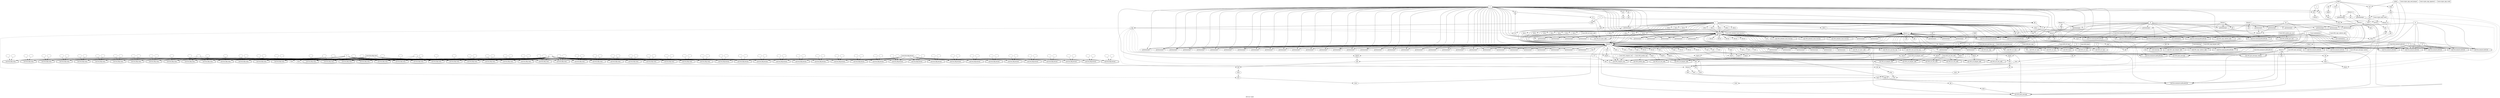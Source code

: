 digraph "DFG for 'Grafo'  "{
label="DFG for 'Grafo' ";
node_4[shape=ellipse,style=solid,label=""]
node_3[shape=doubleoctagon,style=solid,label="Call llvm.dbg.value"]
"node_4"->"node_3"
node_0[shape=ellipse,style=dashed,label="Memory 5"]
node_31[shape=octagon,style=solid,label="getelementptr"]
"node_0"->"node_31"
node_56[shape=octagon,style=solid,label="getelementptr"]
"node_0"->"node_56"
node_57[shape=doubleoctagon,style=solid,label="Call randombytes"]
"node_0"->"node_57"
node_59[shape=octagon,style=solid,label="getelementptr"]
"node_0"->"node_59"
node_33[shape=octagon,style=solid,label="bitcast"]
"node_0"->"node_33"
node_34[shape=doubleoctagon,style=solid,label="Call llvm.memcpy.p0i8.p0i8.i64"]
"node_0"->"node_34"
node_35[shape=octagon,style=solid,label="getelementptr"]
"node_0"->"node_35"
node_36[shape=octagon,style=solid,label="bitcast"]
"node_0"->"node_36"
node_37[shape=doubleoctagon,style=solid,label="Call llvm.memcpy.p0i8.p0i8.i64"]
"node_0"->"node_37"
node_38[shape=doubleoctagon,style=solid,label="Call SPX_initialize_hash_function"]
"node_0"->"node_38"
node_41[shape=doubleoctagon,style=solid,label="Call SPX_merkle_gen_root"]
"node_0"->"node_41"
node_128[shape=octagon,style=solid,label="getelementptr"]
"node_0"->"node_128"
node_129[shape=octagon,style=solid,label="bitcast"]
"node_0"->"node_129"
node_130[shape=doubleoctagon,style=solid,label="Call llvm.memcpy.p0i8.p0i8.i64"]
"node_0"->"node_130"
node_131[shape=octagon,style=solid,label="getelementptr"]
"node_0"->"node_131"
node_132[shape=octagon,style=solid,label="bitcast"]
"node_0"->"node_132"
node_133[shape=doubleoctagon,style=solid,label="Call llvm.memcpy.p0i8.p0i8.i64"]
"node_0"->"node_133"
node_134[shape=doubleoctagon,style=solid,label="Call SPX_initialize_hash_function"]
"node_0"->"node_134"
node_141[shape=octagon,style=solid,label="getelementptr"]
"node_0"->"node_141"
node_142[shape=doubleoctagon,style=solid,label="Call randombytes"]
"node_0"->"node_142"
node_143[shape=octagon,style=solid,label="getelementptr"]
"node_0"->"node_143"
node_144[shape=doubleoctagon,style=solid,label="Call SPX_gen_message_random"]
"node_0"->"node_144"
node_150[shape=doubleoctagon,style=solid,label="Call SPX_hash_message"]
"node_0"->"node_150"
node_168[shape=doubleoctagon,style=solid,label="Call SPX_fors_sign"]
"node_0"->"node_168"
node_207[shape=doubleoctagon,style=solid,label="Call SPX_merkle_sign"]
"node_0"->"node_207"
node_298[shape=octagon,style=solid,label="getelementptr"]
"node_0"->"node_298"
node_299[shape=octagon,style=solid,label="bitcast"]
"node_0"->"node_299"
node_300[shape=doubleoctagon,style=solid,label="Call llvm.memcpy.p0i8.p0i8.i64"]
"node_0"->"node_300"
node_301[shape=doubleoctagon,style=solid,label="Call SPX_initialize_hash_function"]
"node_0"->"node_301"
node_309[shape=doubleoctagon,style=solid,label="Call SPX_hash_message"]
"node_0"->"node_309"
node_325[shape=doubleoctagon,style=solid,label="Call SPX_fors_pk_from_sig"]
"node_0"->"node_325"
node_363[shape=doubleoctagon,style=solid,label="Call SPX_wots_pk_from_sig"]
"node_0"->"node_363"
node_370[shape=doubleoctagon,style=solid,label="Call SPX_thash"]
"node_0"->"node_370"
node_378[shape=doubleoctagon,style=solid,label="Call SPX_compute_root"]
"node_0"->"node_378"
node_481[shape=octagon,style=solid,label="phi"]
"node_0"->"node_481"
node_1[shape=octagon,style=solid,label="alloca"]
"node_1"->"node_0"
node_2[shape=box,style=solid,label="1"]
"node_2"->"node_1"
node_28[shape=doubleoctagon,style=solid,label="Call llvm.memcpy.p0i8.p0i8.i64"]
"node_2"->"node_28"
node_63[shape=octagon,style=solid,label="alloca"]
"node_2"->"node_63"
node_64[shape=octagon,style=solid,label="alloca"]
"node_2"->"node_64"
node_66[shape=octagon,style=solid,label="alloca"]
"node_2"->"node_66"
node_68[shape=octagon,style=solid,label="alloca"]
"node_2"->"node_68"
node_69[shape=octagon,style=solid,label="alloca"]
"node_2"->"node_69"
node_70[shape=octagon,style=solid,label="alloca"]
"node_2"->"node_70"
node_71[shape=octagon,style=solid,label="alloca"]
"node_2"->"node_71"
node_72[shape=octagon,style=solid,label="alloca"]
"node_2"->"node_72"
node_19[shape=doubleoctagon,style=solid,label="Call llvm.memcpy.p0i8.p0i8.i64"]
"node_2"->"node_19"
"node_2"->"node_34"
"node_2"->"node_35"
"node_2"->"node_37"
node_45[shape=doubleoctagon,style=solid,label="Call llvm.memcpy.p0i8.p0i8.i64"]
"node_2"->"node_45"
node_46[shape=octagon,style=solid,label="alloca"]
"node_2"->"node_46"
"node_2"->"node_128"
"node_2"->"node_130"
"node_2"->"node_133"
node_180[shape=octagon,style=solid,label="add"]
"node_2"->"node_180"
node_456[shape=doubleoctagon,style=solid,label="Call llvm.memset.p0i8.i64"]
"node_2"->"node_456"
node_230[shape=octagon,style=solid,label="alloca"]
"node_2"->"node_230"
node_231[shape=octagon,style=solid,label="alloca"]
"node_2"->"node_231"
node_232[shape=octagon,style=solid,label="alloca"]
"node_2"->"node_232"
node_233[shape=octagon,style=solid,label="alloca"]
"node_2"->"node_233"
node_234[shape=octagon,style=solid,label="alloca"]
"node_2"->"node_234"
node_235[shape=octagon,style=solid,label="alloca"]
"node_2"->"node_235"
node_236[shape=octagon,style=solid,label="alloca"]
"node_2"->"node_236"
node_237[shape=octagon,style=solid,label="alloca"]
"node_2"->"node_237"
node_238[shape=octagon,style=solid,label="alloca"]
"node_2"->"node_238"
node_239[shape=octagon,style=solid,label="alloca"]
"node_2"->"node_239"
"node_2"->"node_300"
node_307[shape=doubleoctagon,style=solid,label="Call SPX_set_type"]
"node_2"->"node_307"
node_335[shape=octagon,style=solid,label="add"]
"node_2"->"node_335"
node_406[shape=octagon,style=solid,label="alloca"]
"node_2"->"node_406"
node_430[shape=doubleoctagon,style=solid,label="Call llvm.memmove.p0i8.p0i8.i64"]
"node_2"->"node_430"
node_471[shape=doubleoctagon,style=solid,label="Call llvm.memset.p0i8.i64"]
"node_2"->"node_471"
node_476[shape=doubleoctagon,style=solid,label="Call llvm.memmove.p0i8.p0i8.i64"]
"node_2"->"node_476"
node_23[shape=box,style=solid,label="0"]
"node_23"->"node_28"
"node_23"->"node_19"
"node_23"->"node_34"
"node_23"->"node_37"
"node_23"->"node_45"
node_119[shape=doubleoctagon,style=solid,label="Call llvm.memset.p0i8.i64"]
"node_23"->"node_119"
node_127[shape=doubleoctagon,style=solid,label="Call llvm.memset.p0i8.i64"]
"node_23"->"node_127"
"node_23"->"node_130"
"node_23"->"node_133"
"node_23"->"node_456"
node_284[shape=doubleoctagon,style=solid,label="Call llvm.memset.p0i8.i64"]
"node_23"->"node_284"
node_289[shape=doubleoctagon,style=solid,label="Call llvm.memset.p0i8.i64"]
"node_23"->"node_289"
node_294[shape=doubleoctagon,style=solid,label="Call llvm.memset.p0i8.i64"]
"node_23"->"node_294"
"node_23"->"node_300"
"node_23"->"node_430"
"node_23"->"node_471"
"node_23"->"node_476"
node_24[shape=box,style=solid,label="Const:llvm.memcpy.p0i8.p0i8.i64"]
"node_24"->"node_28"
"node_24"->"node_19"
"node_24"->"node_34"
"node_24"->"node_37"
"node_24"->"node_45"
"node_24"->"node_130"
"node_24"->"node_133"
"node_24"->"node_300"
node_25[shape=ellipse,style=dashed,label="Memory 6"]
"node_25"->"node_28"
"node_25"->"node_41"
"node_25"->"node_45"
node_26[shape=octagon,style=solid,label="getelementptr"]
"node_26"->"node_25"
node_27[shape=box,style=solid,label="32"]
"node_27"->"node_26"
node_96[shape=octagon,style=solid,label="getelementptr"]
"node_27"->"node_96"
"node_27"->"node_119"
"node_27"->"node_127"
"node_27"->"node_284"
"node_27"->"node_289"
"node_27"->"node_294"
node_29[shape=ellipse,style=dashed,label="Memory 1"]
"node_29"->"node_28"
"node_29"->"node_34"
node_43[shape=octagon,style=solid,label="getelementptr"]
"node_29"->"node_43"
node_479[shape=octagon,style=solid,label="phi"]
"node_29"->"node_479"
node_30[shape=box,style=solid,label="16"]
"node_30"->"node_28"
"node_30"->"node_34"
"node_30"->"node_37"
"node_30"->"node_43"
"node_30"->"node_45"
node_91[shape=octagon,style=solid,label="getelementptr"]
"node_30"->"node_91"
"node_30"->"node_130"
"node_30"->"node_133"
"node_30"->"node_142"
node_152[shape=octagon,style=solid,label="getelementptr"]
"node_30"->"node_152"
node_399[shape=doubleoctagon,style=solid,label="Call memcmp"]
"node_30"->"node_399"
node_258[shape=octagon,style=solid,label="getelementptr"]
"node_30"->"node_258"
"node_30"->"node_300"
node_311[shape=octagon,style=solid,label="getelementptr"]
"node_30"->"node_311"
"node_31"->"node_0"
node_32[shape=box,style=solid,label="0"]
"node_32"->"node_31"
"node_32"->"node_56"
"node_32"->"node_59"
"node_32"->"node_35"
node_190[shape=octagon,style=solid,label="getelementptr"]
"node_32"->"node_190"
"node_32"->"node_128"
"node_32"->"node_131"
node_135[shape=octagon,style=solid,label="getelementptr"]
"node_32"->"node_135"
node_136[shape=doubleoctagon,style=solid,label="Call SPX_set_type"]
"node_32"->"node_136"
node_138[shape=octagon,style=solid,label="getelementptr"]
"node_32"->"node_138"
"node_32"->"node_141"
"node_32"->"node_143"
node_149[shape=octagon,style=solid,label="getelementptr"]
"node_32"->"node_149"
node_155[shape=octagon,style=solid,label="getelementptr"]
"node_32"->"node_155"
node_160[shape=octagon,style=solid,label="getelementptr"]
"node_32"->"node_160"
node_165[shape=octagon,style=solid,label="getelementptr"]
"node_32"->"node_165"
node_166[shape=octagon,style=solid,label="getelementptr"]
"node_32"->"node_166"
node_167[shape=octagon,style=solid,label="getelementptr"]
"node_32"->"node_167"
node_178[shape=octagon,style=solid,label="phi"]
"node_32"->"node_178"
node_187[shape=octagon,style=solid,label="getelementptr"]
"node_32"->"node_187"
node_397[shape=octagon,style=solid,label="getelementptr"]
"node_32"->"node_397"
node_349[shape=octagon,style=solid,label="getelementptr"]
"node_32"->"node_349"
node_350[shape=octagon,style=solid,label="getelementptr"]
"node_32"->"node_350"
node_352[shape=octagon,style=solid,label="getelementptr"]
"node_32"->"node_352"
node_356[shape=octagon,style=solid,label="getelementptr"]
"node_32"->"node_356"
node_194[shape=octagon,style=solid,label="getelementptr"]
"node_32"->"node_194"
node_195[shape=octagon,style=solid,label="getelementptr"]
"node_32"->"node_195"
node_198[shape=octagon,style=solid,label="getelementptr"]
"node_32"->"node_198"
node_202[shape=octagon,style=solid,label="getelementptr"]
"node_32"->"node_202"
node_203[shape=octagon,style=solid,label="getelementptr"]
"node_32"->"node_203"
node_204[shape=octagon,style=solid,label="getelementptr"]
"node_32"->"node_204"
"node_32"->"node_298"
node_302[shape=octagon,style=solid,label="getelementptr"]
"node_32"->"node_302"
node_303[shape=doubleoctagon,style=solid,label="Call SPX_set_type"]
"node_32"->"node_303"
node_304[shape=octagon,style=solid,label="getelementptr"]
"node_32"->"node_304"
node_306[shape=octagon,style=solid,label="getelementptr"]
"node_32"->"node_306"
node_308[shape=octagon,style=solid,label="getelementptr"]
"node_32"->"node_308"
node_314[shape=octagon,style=solid,label="getelementptr"]
"node_32"->"node_314"
node_318[shape=octagon,style=solid,label="getelementptr"]
"node_32"->"node_318"
node_322[shape=octagon,style=solid,label="getelementptr"]
"node_32"->"node_322"
node_323[shape=octagon,style=solid,label="getelementptr"]
"node_32"->"node_323"
node_324[shape=octagon,style=solid,label="getelementptr"]
"node_32"->"node_324"
node_333[shape=octagon,style=solid,label="phi"]
"node_32"->"node_333"
node_343[shape=octagon,style=solid,label="getelementptr"]
"node_32"->"node_343"
node_345[shape=octagon,style=solid,label="getelementptr"]
"node_32"->"node_345"
node_357[shape=octagon,style=solid,label="getelementptr"]
"node_32"->"node_357"
node_360[shape=octagon,style=solid,label="getelementptr"]
"node_32"->"node_360"
node_361[shape=octagon,style=solid,label="getelementptr"]
"node_32"->"node_361"
node_362[shape=octagon,style=solid,label="getelementptr"]
"node_32"->"node_362"
node_367[shape=octagon,style=solid,label="getelementptr"]
"node_32"->"node_367"
node_368[shape=octagon,style=solid,label="getelementptr"]
"node_32"->"node_368"
node_369[shape=octagon,style=solid,label="getelementptr"]
"node_32"->"node_369"
node_373[shape=octagon,style=solid,label="getelementptr"]
"node_32"->"node_373"
node_374[shape=octagon,style=solid,label="getelementptr"]
"node_32"->"node_374"
node_377[shape=octagon,style=solid,label="getelementptr"]
"node_32"->"node_377"
"node_32"->"node_378"
node_402[shape=octagon,style=solid,label="icmp"]
"node_32"->"node_402"
node_404[shape=octagon,style=solid,label="phi"]
"node_32"->"node_404"
node_470[shape=octagon,style=solid,label="icmp"]
"node_32"->"node_470"
node_478[shape=octagon,style=solid,label="phi"]
"node_32"->"node_478"
node_482[shape=octagon,style=solid,label="phi"]
"node_32"->"node_482"
node_488[shape=octagon,style=solid,label="phi"]
"node_32"->"node_488"
node_5[shape=box,style=solid,label="0"]
node_9[shape=doubleoctagon,style=solid,label="Call llvm.dbg.value"]
"node_5"->"node_9"
node_73[shape=doubleoctagon,style=solid,label="Call llvm.dbg.value"]
"node_5"->"node_73"
node_76[shape=doubleoctagon,style=solid,label="Call llvm.dbg.value"]
"node_5"->"node_76"
node_12[shape=doubleoctagon,style=solid,label="Call llvm.dbg.value"]
"node_5"->"node_12"
"node_5"->"node_3"
node_47[shape=doubleoctagon,style=solid,label="Call llvm.dbg.value"]
"node_5"->"node_47"
node_50[shape=doubleoctagon,style=solid,label="Call llvm.dbg.value"]
"node_5"->"node_50"
node_79[shape=doubleoctagon,style=solid,label="Call llvm.dbg.value"]
"node_5"->"node_79"
node_82[shape=doubleoctagon,style=solid,label="Call llvm.dbg.value"]
"node_5"->"node_82"
node_85[shape=doubleoctagon,style=solid,label="Call llvm.dbg.value"]
"node_5"->"node_85"
node_93[shape=doubleoctagon,style=solid,label="Call llvm.dbg.value"]
"node_5"->"node_93"
node_97[shape=doubleoctagon,style=solid,label="Call llvm.dbg.value"]
"node_5"->"node_97"
node_225[shape=doubleoctagon,style=solid,label="Call llvm.dbg.value"]
"node_5"->"node_225"
node_153[shape=doubleoctagon,style=solid,label="Call llvm.dbg.value"]
"node_5"->"node_153"
node_172[shape=doubleoctagon,style=solid,label="Call llvm.dbg.value"]
"node_5"->"node_172"
node_174[shape=doubleoctagon,style=solid,label="Call llvm.dbg.value"]
"node_5"->"node_174"
node_209[shape=doubleoctagon,style=solid,label="Call llvm.dbg.value"]
"node_5"->"node_209"
node_450[shape=doubleoctagon,style=solid,label="Call llvm.dbg.value"]
"node_5"->"node_450"
node_240[shape=doubleoctagon,style=solid,label="Call llvm.dbg.value"]
"node_5"->"node_240"
node_243[shape=doubleoctagon,style=solid,label="Call llvm.dbg.value"]
"node_5"->"node_243"
node_246[shape=doubleoctagon,style=solid,label="Call llvm.dbg.value"]
"node_5"->"node_246"
node_249[shape=doubleoctagon,style=solid,label="Call llvm.dbg.value"]
"node_5"->"node_249"
node_252[shape=doubleoctagon,style=solid,label="Call llvm.dbg.value"]
"node_5"->"node_252"
node_259[shape=doubleoctagon,style=solid,label="Call llvm.dbg.value"]
"node_5"->"node_259"
node_312[shape=doubleoctagon,style=solid,label="Call llvm.dbg.value"]
"node_5"->"node_312"
node_328[shape=doubleoctagon,style=solid,label="Call llvm.dbg.value"]
"node_5"->"node_328"
node_330[shape=doubleoctagon,style=solid,label="Call llvm.dbg.value"]
"node_5"->"node_330"
node_365[shape=doubleoctagon,style=solid,label="Call llvm.dbg.value"]
"node_5"->"node_365"
node_381[shape=doubleoctagon,style=solid,label="Call llvm.dbg.value"]
"node_5"->"node_381"
node_395[shape=doubleoctagon,style=solid,label="Call llvm.dbg.value"]
"node_5"->"node_395"
node_407[shape=doubleoctagon,style=solid,label="Call llvm.dbg.value"]
"node_5"->"node_407"
node_410[shape=doubleoctagon,style=solid,label="Call llvm.dbg.value"]
"node_5"->"node_410"
node_413[shape=doubleoctagon,style=solid,label="Call llvm.dbg.value"]
"node_5"->"node_413"
node_416[shape=doubleoctagon,style=solid,label="Call llvm.dbg.value"]
"node_5"->"node_416"
node_419[shape=doubleoctagon,style=solid,label="Call llvm.dbg.value"]
"node_5"->"node_419"
node_438[shape=doubleoctagon,style=solid,label="Call llvm.dbg.value"]
"node_5"->"node_438"
node_441[shape=doubleoctagon,style=solid,label="Call llvm.dbg.value"]
"node_5"->"node_441"
node_444[shape=doubleoctagon,style=solid,label="Call llvm.dbg.value"]
"node_5"->"node_444"
node_447[shape=doubleoctagon,style=solid,label="Call llvm.dbg.value"]
"node_5"->"node_447"
node_457[shape=octagon,style=solid,label="store"]
"node_5"->"node_457"
node_472[shape=octagon,style=solid,label="store"]
"node_5"->"node_472"
node_8[shape=box,style=solid,label="Const:llvm.dbg.value"]
"node_8"->"node_9"
"node_8"->"node_73"
"node_8"->"node_76"
"node_8"->"node_12"
"node_8"->"node_3"
"node_8"->"node_47"
"node_8"->"node_50"
"node_8"->"node_79"
"node_8"->"node_82"
"node_8"->"node_85"
"node_8"->"node_93"
"node_8"->"node_97"
"node_8"->"node_225"
"node_8"->"node_153"
"node_8"->"node_172"
"node_8"->"node_174"
"node_8"->"node_209"
"node_8"->"node_450"
"node_8"->"node_240"
"node_8"->"node_243"
"node_8"->"node_246"
"node_8"->"node_249"
"node_8"->"node_252"
"node_8"->"node_259"
"node_8"->"node_312"
"node_8"->"node_328"
"node_8"->"node_330"
"node_8"->"node_365"
"node_8"->"node_381"
"node_8"->"node_395"
"node_8"->"node_407"
"node_8"->"node_410"
"node_8"->"node_413"
"node_8"->"node_416"
"node_8"->"node_419"
"node_8"->"node_438"
"node_8"->"node_441"
"node_8"->"node_444"
"node_8"->"node_447"
node_52[shape=ellipse,style=solid,label=""]
"node_52"->"node_50"
node_53[shape=doubleoctagon,style=solid,label="Call llvm.dbg.declare"]
node_54[shape=ellipse,style=solid,label=""]
"node_54"->"node_53"
node_55[shape=ellipse,style=solid,label=""]
"node_55"->"node_53"
"node_56"->"node_0"
node_58[shape=box,style=solid,label="Const:randombytes"]
"node_58"->"node_57"
"node_58"->"node_142"
"node_59"->"node_0"
node_60[shape=ellipse,style=solid,label="call"]
node_495[shape=box,style=solid,label="Const:crypto_sign_verify"]
node_398[shape=ellipse,style=solid,label="call"]
"node_495"->"node_398" [style=dashed]
node_295[shape=ellipse,style=solid,label="cmp"]
"node_495"->"node_295" [style=dashed]
node_401[shape=ellipse,style=solid,label="tobool"]
"node_495"->"node_401" [style=dashed]
node_403[shape=ellipse,style=solid,label="retval.0"]
"node_495"->"node_403" [style=dashed]
node_62[shape=box,style=solid,label="Const:crypto_sign_seed_keypair"]
"node_63"->"node_0"
"node_64"->"node_0"
node_65[shape=ellipse,style=dashed,label="Memory 11"]
"node_65"->"node_190"
node_192[shape=octagon,style=solid,label="load"]
"node_65"->"node_192"
node_118[shape=octagon,style=solid,label="bitcast"]
"node_65"->"node_118"
"node_65"->"node_119"
node_126[shape=octagon,style=solid,label="bitcast"]
"node_65"->"node_126"
"node_65"->"node_127"
"node_65"->"node_135"
"node_65"->"node_136"
"node_65"->"node_138"
node_139[shape=doubleoctagon,style=solid,label="Call SPX_set_type"]
"node_65"->"node_139"
"node_65"->"node_144"
"node_65"->"node_149"
"node_65"->"node_150"
"node_65"->"node_155"
node_157[shape=octagon,style=solid,label="load"]
"node_65"->"node_157"
node_158[shape=doubleoctagon,style=solid,label="Call SPX_set_tree_addr"]
"node_65"->"node_158"
"node_65"->"node_160"
node_162[shape=octagon,style=solid,label="load"]
"node_65"->"node_162"
node_163[shape=doubleoctagon,style=solid,label="Call SPX_set_keypair_addr"]
"node_65"->"node_163"
"node_65"->"node_166"
"node_65"->"node_167"
"node_65"->"node_168"
"node_65"->"node_187"
"node_65"->"node_397"
"node_65"->"node_399"
"node_65"->"node_349"
"node_65"->"node_350"
node_351[shape=doubleoctagon,style=solid,label="Call SPX_copy_subtree_addr"]
"node_65"->"node_351"
"node_65"->"node_352"
node_354[shape=octagon,style=solid,label="load"]
"node_65"->"node_354"
node_355[shape=doubleoctagon,style=solid,label="Call SPX_set_keypair_addr"]
"node_65"->"node_355"
"node_65"->"node_356"
"node_65"->"node_194"
"node_65"->"node_195"
"node_65"->"node_198"
node_200[shape=octagon,style=solid,label="load"]
"node_65"->"node_200"
"node_65"->"node_203"
"node_65"->"node_204"
node_206[shape=octagon,style=solid,label="load"]
"node_65"->"node_206"
node_212[shape=octagon,style=solid,label="load"]
"node_65"->"node_212"
node_220[shape=octagon,style=solid,label="load"]
"node_65"->"node_220"
"node_65"->"node_456"
node_283[shape=octagon,style=solid,label="bitcast"]
"node_65"->"node_283"
"node_65"->"node_284"
node_288[shape=octagon,style=solid,label="bitcast"]
"node_65"->"node_288"
"node_65"->"node_289"
node_293[shape=octagon,style=solid,label="bitcast"]
"node_65"->"node_293"
"node_65"->"node_294"
"node_65"->"node_302"
"node_65"->"node_303"
"node_65"->"node_304"
node_305[shape=doubleoctagon,style=solid,label="Call SPX_set_type"]
"node_65"->"node_305"
"node_65"->"node_306"
"node_65"->"node_307"
"node_65"->"node_308"
"node_65"->"node_309"
"node_65"->"node_314"
node_316[shape=octagon,style=solid,label="load"]
"node_65"->"node_316"
node_317[shape=doubleoctagon,style=solid,label="Call SPX_set_tree_addr"]
"node_65"->"node_317"
"node_65"->"node_318"
node_320[shape=octagon,style=solid,label="load"]
"node_65"->"node_320"
node_321[shape=doubleoctagon,style=solid,label="Call SPX_set_keypair_addr"]
"node_65"->"node_321"
"node_65"->"node_322"
"node_65"->"node_323"
"node_65"->"node_324"
"node_65"->"node_325"
node_327[shape=octagon,style=solid,label="getelementptr"]
"node_65"->"node_327"
node_336[shape=octagon,style=solid,label="phi"]
"node_65"->"node_336"
node_337[shape=octagon,style=solid,label="getelementptr"]
"node_65"->"node_337"
node_338[shape=octagon,style=solid,label="getelementptr"]
"node_65"->"node_338"
"node_65"->"node_343"
node_344[shape=doubleoctagon,style=solid,label="Call SPX_set_layer_addr"]
"node_65"->"node_344"
"node_65"->"node_345"
node_347[shape=octagon,style=solid,label="load"]
"node_65"->"node_347"
node_348[shape=doubleoctagon,style=solid,label="Call SPX_set_tree_addr"]
"node_65"->"node_348"
"node_65"->"node_357"
node_358[shape=doubleoctagon,style=solid,label="Call SPX_copy_keypair_addr"]
"node_65"->"node_358"
"node_65"->"node_360"
"node_65"->"node_361"
"node_65"->"node_362"
"node_65"->"node_363"
"node_65"->"node_367"
"node_65"->"node_368"
"node_65"->"node_369"
"node_65"->"node_370"
"node_65"->"node_373"
"node_65"->"node_374"
node_376[shape=octagon,style=solid,label="load"]
"node_65"->"node_376"
"node_65"->"node_377"
"node_65"->"node_378"
node_384[shape=octagon,style=solid,label="load"]
"node_65"->"node_384"
node_391[shape=octagon,style=solid,label="load"]
"node_65"->"node_391"
"node_65"->"node_430"
"node_65"->"node_471"
"node_65"->"node_476"
"node_66"->"node_65"
node_67[shape=ellipse,style=dashed,label="Memory 13"]
node_193[shape=doubleoctagon,style=solid,label="Call SPX_set_tree_addr"]
"node_67"->"node_193"
"node_67"->"node_133"
"node_67"->"node_150"
"node_67"->"node_165"
"node_67"->"node_168"
node_170[shape=octagon,style=solid,label="getelementptr"]
"node_67"->"node_170"
node_181[shape=octagon,style=solid,label="phi"]
"node_67"->"node_181"
node_182[shape=octagon,style=solid,label="getelementptr"]
"node_67"->"node_182"
node_188[shape=doubleoctagon,style=solid,label="Call SPX_set_layer_addr"]
"node_67"->"node_188"
node_196[shape=doubleoctagon,style=solid,label="Call SPX_copy_subtree_addr"]
"node_67"->"node_196"
node_201[shape=doubleoctagon,style=solid,label="Call SPX_set_keypair_addr"]
"node_67"->"node_201"
"node_67"->"node_202"
"node_67"->"node_207"
"node_67"->"node_258"
"node_67"->"node_300"
"node_67"->"node_309"
node_493[shape=octagon,style=solid,label="phi"]
"node_67"->"node_493"
"node_68"->"node_67"
"node_69"->"node_65"
"node_70"->"node_65"
"node_71"->"node_65"
"node_72"->"node_65"
node_74[shape=ellipse,style=solid,label=""]
"node_74"->"node_73"
node_75[shape=ellipse,style=solid,label=""]
"node_75"->"node_73"
"node_75"->"node_153"
"node_75"->"node_172"
"node_75"->"node_209"
node_77[shape=ellipse,style=solid,label=""]
"node_77"->"node_76"
node_13[shape=ellipse,style=solid,label=""]
"node_13"->"node_12"
node_14[shape=ellipse,style=solid,label=""]
"node_14"->"node_12"
node_10[shape=ellipse,style=solid,label=""]
"node_10"->"node_9"
node_11[shape=ellipse,style=solid,label=""]
"node_11"->"node_9"
node_7[shape=ellipse,style=solid,label=""]
"node_7"->"node_9"
"node_7"->"node_53"
"node_7"->"node_73"
"node_7"->"node_76"
"node_7"->"node_12"
node_15[shape=doubleoctagon,style=solid,label="Call llvm.dbg.declare"]
"node_7"->"node_15"
"node_7"->"node_3"
"node_7"->"node_47"
"node_7"->"node_50"
"node_7"->"node_79"
"node_7"->"node_82"
"node_7"->"node_85"
node_88[shape=doubleoctagon,style=solid,label="Call llvm.dbg.declare"]
"node_7"->"node_88"
"node_7"->"node_93"
"node_7"->"node_97"
node_100[shape=doubleoctagon,style=solid,label="Call llvm.dbg.declare"]
"node_7"->"node_100"
"node_7"->"node_225"
node_103[shape=doubleoctagon,style=solid,label="Call llvm.dbg.declare"]
"node_7"->"node_103"
node_106[shape=doubleoctagon,style=solid,label="Call llvm.dbg.declare"]
"node_7"->"node_106"
node_109[shape=doubleoctagon,style=solid,label="Call llvm.dbg.declare"]
"node_7"->"node_109"
node_112[shape=doubleoctagon,style=solid,label="Call llvm.dbg.declare"]
"node_7"->"node_112"
node_115[shape=doubleoctagon,style=solid,label="Call llvm.dbg.declare"]
"node_7"->"node_115"
node_123[shape=doubleoctagon,style=solid,label="Call llvm.dbg.declare"]
"node_7"->"node_123"
"node_7"->"node_153"
"node_7"->"node_172"
"node_7"->"node_174"
"node_7"->"node_209"
"node_7"->"node_450"
"node_7"->"node_240"
"node_7"->"node_243"
"node_7"->"node_246"
"node_7"->"node_249"
"node_7"->"node_252"
node_255[shape=doubleoctagon,style=solid,label="Call llvm.dbg.declare"]
"node_7"->"node_255"
"node_7"->"node_259"
node_262[shape=doubleoctagon,style=solid,label="Call llvm.dbg.declare"]
"node_7"->"node_262"
node_265[shape=doubleoctagon,style=solid,label="Call llvm.dbg.declare"]
"node_7"->"node_265"
node_268[shape=doubleoctagon,style=solid,label="Call llvm.dbg.declare"]
"node_7"->"node_268"
node_271[shape=doubleoctagon,style=solid,label="Call llvm.dbg.declare"]
"node_7"->"node_271"
node_274[shape=doubleoctagon,style=solid,label="Call llvm.dbg.declare"]
"node_7"->"node_274"
node_277[shape=doubleoctagon,style=solid,label="Call llvm.dbg.declare"]
"node_7"->"node_277"
node_280[shape=doubleoctagon,style=solid,label="Call llvm.dbg.declare"]
"node_7"->"node_280"
node_285[shape=doubleoctagon,style=solid,label="Call llvm.dbg.declare"]
"node_7"->"node_285"
node_290[shape=doubleoctagon,style=solid,label="Call llvm.dbg.declare"]
"node_7"->"node_290"
"node_7"->"node_312"
"node_7"->"node_328"
"node_7"->"node_330"
"node_7"->"node_365"
"node_7"->"node_381"
"node_7"->"node_395"
"node_7"->"node_407"
"node_7"->"node_410"
"node_7"->"node_413"
"node_7"->"node_416"
"node_7"->"node_419"
node_422[shape=doubleoctagon,style=solid,label="Call llvm.dbg.declare"]
"node_7"->"node_422"
"node_7"->"node_438"
"node_7"->"node_441"
"node_7"->"node_444"
"node_7"->"node_447"
node_16[shape=ellipse,style=solid,label=""]
"node_16"->"node_15"
node_17[shape=ellipse,style=solid,label=""]
"node_17"->"node_15"
node_18[shape=box,style=solid,label="Const:llvm.dbg.declare"]
"node_18"->"node_53"
"node_18"->"node_15"
"node_18"->"node_88"
"node_18"->"node_100"
"node_18"->"node_103"
"node_18"->"node_106"
"node_18"->"node_109"
"node_18"->"node_112"
"node_18"->"node_115"
"node_18"->"node_123"
"node_18"->"node_255"
"node_18"->"node_262"
"node_18"->"node_265"
"node_18"->"node_268"
"node_18"->"node_271"
"node_18"->"node_274"
"node_18"->"node_277"
"node_18"->"node_280"
"node_18"->"node_285"
"node_18"->"node_290"
"node_18"->"node_422"
node_20[shape=ellipse,style=dashed,label="Memory 2"]
"node_20"->"node_26"
"node_20"->"node_19"
"node_20"->"node_37"
node_40[shape=octagon,style=solid,label="getelementptr"]
"node_20"->"node_40"
node_44[shape=octagon,style=solid,label="getelementptr"]
"node_20"->"node_44"
node_480[shape=octagon,style=solid,label="phi"]
"node_20"->"node_480"
node_21[shape=ellipse,style=dashed,label="Memory 3"]
"node_21"->"node_19"
node_22[shape=box,style=solid,label="48"]
"node_22"->"node_57"
"node_22"->"node_19"
"node_22"->"node_40"
"node_22"->"node_44"
"node_33"->"node_0"
"node_35"->"node_0"
"node_36"->"node_0"
node_39[shape=box,style=solid,label="Const:SPX_initialize_hash_function"]
"node_39"->"node_38"
"node_39"->"node_134"
"node_39"->"node_301"
"node_40"->"node_25"
node_42[shape=box,style=solid,label="Const:SPX_merkle_gen_root"]
"node_42"->"node_41"
"node_43"->"node_25"
"node_44"->"node_25"
"node_46"->"node_0"
node_48[shape=ellipse,style=solid,label=""]
"node_48"->"node_47"
node_49[shape=ellipse,style=solid,label=""]
"node_49"->"node_47"
node_51[shape=ellipse,style=solid,label=""]
"node_51"->"node_50"
node_6[shape=ellipse,style=solid,label=""]
"node_6"->"node_3"
node_78[shape=ellipse,style=solid,label=""]
"node_78"->"node_76"
node_80[shape=ellipse,style=solid,label=""]
"node_80"->"node_79"
node_81[shape=ellipse,style=solid,label=""]
"node_81"->"node_79"
node_83[shape=ellipse,style=solid,label=""]
"node_83"->"node_82"
node_84[shape=ellipse,style=solid,label=""]
"node_84"->"node_82"
node_86[shape=ellipse,style=solid,label=""]
"node_86"->"node_85"
node_87[shape=ellipse,style=solid,label=""]
"node_87"->"node_85"
node_89[shape=ellipse,style=solid,label=""]
"node_89"->"node_88"
node_90[shape=ellipse,style=solid,label=""]
"node_90"->"node_88"
"node_91"->"node_65"
node_92[shape=ellipse,style=dashed,label="Memory 10"]
"node_92"->"node_91"
"node_92"->"node_96"
"node_92"->"node_130"
node_487[shape=octagon,style=solid,label="phi"]
"node_92"->"node_487"
node_94[shape=ellipse,style=solid,label=""]
"node_94"->"node_93"
node_95[shape=ellipse,style=solid,label=""]
"node_95"->"node_93"
"node_96"->"node_67"
node_98[shape=ellipse,style=solid,label=""]
"node_98"->"node_97"
node_99[shape=ellipse,style=solid,label=""]
"node_99"->"node_97"
node_101[shape=ellipse,style=solid,label=""]
"node_101"->"node_100"
node_102[shape=ellipse,style=solid,label=""]
"node_102"->"node_100"
node_222[shape=octagon,style=solid,label="lshr"]
node_221[shape=ellipse,style=solid,label="shr"]
"node_222"->"node_221"
node_223[shape=box,style=solid,label="7"]
"node_223"->"node_222"
node_393[shape=octagon,style=solid,label="lshr"]
"node_223"->"node_393"
node_224[shape=octagon,style=solid,label="store"]
"node_224"->"node_65"
node_226[shape=ellipse,style=solid,label=""]
"node_226"->"node_225"
node_189[shape=box,style=solid,label="Const:SPX_set_layer_addr"]
"node_189"->"node_188"
"node_189"->"node_344"
"node_190"->"node_67"
node_191[shape=ellipse,style=solid,label="tmp23"]
"node_191"->"node_193"
"node_192"->"node_191"
node_104[shape=ellipse,style=solid,label=""]
"node_104"->"node_103"
node_105[shape=ellipse,style=solid,label=""]
"node_105"->"node_103"
node_107[shape=ellipse,style=solid,label=""]
"node_107"->"node_106"
node_108[shape=ellipse,style=solid,label=""]
"node_108"->"node_106"
node_110[shape=ellipse,style=solid,label=""]
"node_110"->"node_109"
node_111[shape=ellipse,style=solid,label=""]
"node_111"->"node_109"
node_113[shape=ellipse,style=solid,label=""]
"node_113"->"node_112"
node_114[shape=ellipse,style=solid,label=""]
"node_114"->"node_112"
node_116[shape=ellipse,style=solid,label=""]
"node_116"->"node_115"
node_117[shape=ellipse,style=solid,label=""]
"node_117"->"node_115"
"node_118"->"node_65"
node_120[shape=box,style=solid,label="0"]
"node_120"->"node_119"
"node_120"->"node_127"
"node_120"->"node_456"
"node_120"->"node_284"
"node_120"->"node_289"
"node_120"->"node_294"
"node_120"->"node_471"
node_121[shape=box,style=solid,label="16"]
"node_121"->"node_119"
"node_121"->"node_127"
"node_121"->"node_284"
"node_121"->"node_289"
"node_121"->"node_294"
node_122[shape=box,style=solid,label="Const:llvm.memset.p0i8.i64"]
"node_122"->"node_119"
"node_122"->"node_127"
"node_122"->"node_456"
"node_122"->"node_284"
"node_122"->"node_289"
"node_122"->"node_294"
"node_122"->"node_471"
node_124[shape=ellipse,style=solid,label=""]
"node_124"->"node_123"
node_125[shape=ellipse,style=solid,label=""]
"node_125"->"node_123"
"node_126"->"node_65"
"node_128"->"node_0"
"node_129"->"node_0"
"node_131"->"node_0"
"node_132"->"node_0"
"node_135"->"node_65"
node_137[shape=box,style=solid,label="Const:SPX_set_type"]
"node_137"->"node_136"
"node_137"->"node_139"
"node_137"->"node_303"
"node_137"->"node_305"
"node_137"->"node_307"
"node_138"->"node_65"
node_140[shape=box,style=solid,label="2"]
"node_140"->"node_139"
"node_140"->"node_305"
"node_141"->"node_0"
"node_143"->"node_0"
node_145[shape=ellipse,style=dashed,label="Memory 7"]
"node_145"->"node_144"
"node_145"->"node_150"
"node_145"->"node_152"
"node_145"->"node_309"
"node_145"->"node_311"
node_429[shape=octagon,style=solid,label="getelementptr"]
"node_145"->"node_429"
node_483[shape=octagon,style=solid,label="phi"]
"node_145"->"node_483"
node_146[shape=ellipse,style=dashed,label="Memory 9"]
"node_146"->"node_144"
"node_146"->"node_150"
"node_146"->"node_309"
"node_146"->"node_430"
"node_146"->"node_476"
node_485[shape=octagon,style=solid,label="phi"]
"node_146"->"node_485"
node_147[shape=ellipse,style=solid,label="mlen"]
"node_147"->"node_144"
"node_147"->"node_150"
node_148[shape=box,style=solid,label="Const:SPX_gen_message_random"]
"node_148"->"node_144"
"node_149"->"node_65"
node_151[shape=box,style=solid,label="Const:SPX_hash_message"]
"node_151"->"node_150"
"node_151"->"node_309"
"node_152"->"node_67"
node_154[shape=ellipse,style=solid,label=""]
"node_154"->"node_153"
"node_155"->"node_65"
node_156[shape=ellipse,style=solid,label="tmp17"]
"node_156"->"node_158"
"node_157"->"node_156"
node_159[shape=box,style=solid,label="Const:SPX_set_tree_addr"]
"node_159"->"node_193"
"node_159"->"node_158"
"node_159"->"node_317"
"node_159"->"node_348"
"node_160"->"node_65"
node_161[shape=ellipse,style=solid,label="tmp18"]
"node_161"->"node_163"
"node_162"->"node_161"
node_164[shape=box,style=solid,label="Const:SPX_set_keypair_addr"]
"node_164"->"node_163"
"node_164"->"node_355"
"node_164"->"node_201"
"node_164"->"node_321"
"node_165"->"node_67"
"node_166"->"node_65"
"node_167"->"node_65"
node_169[shape=box,style=solid,label="Const:SPX_fors_sign"]
"node_169"->"node_168"
"node_170"->"node_67"
node_171[shape=box,style=solid,label="2688"]
"node_171"->"node_170"
"node_171"->"node_327"
node_173[shape=ellipse,style=solid,label=""]
"node_173"->"node_172"
node_175[shape=ellipse,style=solid,label=""]
"node_175"->"node_174"
"node_175"->"node_330"
node_176[shape=ellipse,style=solid,label=""]
"node_176"->"node_225"
"node_176"->"node_174"
node_177[shape=ellipse,style=solid,label="i.0"]
"node_177"->"node_180"
node_185[shape=octagon,style=solid,label="icmp"]
"node_177"->"node_185"
"node_177"->"node_188"
"node_178"->"node_177"
node_179[shape=ellipse,style=solid,label="inc"]
"node_179"->"node_178"
"node_180"->"node_179"
"node_181"->"node_67"
"node_182"->"node_67"
node_183[shape=box,style=solid,label="464"]
"node_183"->"node_182"
node_184[shape=ellipse,style=solid,label="cmp"]
"node_184"->"node_67" [style=dashed]
"node_184"->"node_191" [style=dashed]
"node_184"->"node_179" [style=dashed]
node_199[shape=ellipse,style=solid,label="tmp24"]
"node_184"->"node_199" [style=dashed]
node_205[shape=ellipse,style=solid,label="tmp26"]
"node_184"->"node_205" [style=dashed]
node_211[shape=ellipse,style=solid,label="tmp28"]
"node_184"->"node_211" [style=dashed]
node_213[shape=ellipse,style=solid,label="and"]
"node_184"->"node_213" [style=dashed]
node_216[shape=ellipse,style=solid,label="conv"]
"node_184"->"node_216" [style=dashed]
node_219[shape=ellipse,style=solid,label="tmp29"]
"node_184"->"node_219" [style=dashed]
"node_184"->"node_221" [style=dashed]
"node_185"->"node_184"
node_186[shape=box,style=solid,label="9"]
"node_186"->"node_185"
node_342[shape=octagon,style=solid,label="icmp"]
"node_186"->"node_342"
"node_187"->"node_67"
node_396[shape=ellipse,style=solid,label=""]
"node_396"->"node_395"
"node_397"->"node_65"
"node_398"->"node_402"
"node_399"->"node_398"
"node_349"->"node_65"
"node_350"->"node_65"
"node_352"->"node_65"
node_353[shape=ellipse,style=solid,label="tmp19"]
"node_353"->"node_355"
"node_354"->"node_353"
"node_356"->"node_65"
"node_194"->"node_67"
"node_195"->"node_67"
node_197[shape=box,style=solid,label="Const:SPX_copy_subtree_addr"]
"node_197"->"node_351"
"node_197"->"node_196"
"node_198"->"node_67"
"node_199"->"node_201"
"node_200"->"node_199"
"node_202"->"node_67"
"node_203"->"node_67"
"node_204"->"node_67"
"node_205"->"node_207"
"node_206"->"node_205"
node_208[shape=box,style=solid,label="Const:SPX_merkle_sign"]
"node_208"->"node_207"
node_210[shape=ellipse,style=solid,label=""]
"node_210"->"node_209"
node_214[shape=octagon,style=solid,label="and"]
"node_211"->"node_214"
"node_212"->"node_211"
node_217[shape=octagon,style=solid,label="trunc"]
"node_213"->"node_217"
"node_214"->"node_213"
node_215[shape=box,style=solid,label="127"]
"node_215"->"node_214"
node_386[shape=octagon,style=solid,label="and"]
"node_215"->"node_386"
node_218[shape=octagon,style=solid,label="store"]
"node_216"->"node_218"
"node_217"->"node_216"
"node_218"->"node_65"
"node_219"->"node_222"
"node_220"->"node_219"
"node_221"->"node_224"
node_449[shape=ellipse,style=solid,label=""]
"node_449"->"node_447"
node_451[shape=ellipse,style=solid,label=""]
"node_451"->"node_450"
node_452[shape=ellipse,style=solid,label=""]
"node_452"->"node_450"
node_453[shape=ellipse,style=solid,label="cmp"]
"node_453"->"node_495" [style=dashed]
node_458[shape=ellipse,style=solid,label="sub"]
"node_453"->"node_458" [style=dashed]
node_461[shape=ellipse,style=dashed,label="Memory 14"]
"node_453"->"node_461" [style=dashed]
node_464[shape=ellipse,style=solid,label="tmp9"]
"node_453"->"node_464" [style=dashed]
node_466[shape=ellipse,style=solid,label="call"]
"node_453"->"node_466" [style=dashed]
node_469[shape=ellipse,style=solid,label="tobool"]
"node_453"->"node_469" [style=dashed]
node_454[shape=octagon,style=solid,label="icmp"]
"node_454"->"node_453"
node_455[shape=ellipse,style=solid,label="smlen"]
"node_455"->"node_454"
"node_455"->"node_456"
node_459[shape=octagon,style=solid,label="sub"]
"node_455"->"node_459"
"node_455"->"node_471"
node_227[shape=ellipse,style=dashed,label="Memory 8"]
node_433[shape=octagon,style=solid,label="load"]
"node_227"->"node_433"
node_484[shape=octagon,style=solid,label="phi"]
"node_227"->"node_484"
node_228[shape=octagon,style=solid,label="store"]
"node_228"->"node_227"
node_229[shape=box,style=solid,label="6880"]
"node_229"->"node_454"
"node_229"->"node_228"
node_296[shape=octagon,style=solid,label="icmp"]
"node_229"->"node_296"
"node_229"->"node_429"
"node_229"->"node_459"
node_462[shape=octagon,style=solid,label="getelementptr"]
"node_229"->"node_462"
node_473[shape=octagon,style=solid,label="getelementptr"]
"node_229"->"node_473"
node_490[shape=octagon,style=solid,label="phi"]
"node_229"->"node_490"
"node_230"->"node_0"
"node_231"->"node_65"
"node_232"->"node_65"
"node_233"->"node_65"
"node_234"->"node_65"
"node_235"->"node_65"
"node_236"->"node_65"
"node_237"->"node_65"
"node_238"->"node_65"
"node_239"->"node_65"
node_241[shape=ellipse,style=solid,label=""]
"node_241"->"node_240"
node_242[shape=ellipse,style=solid,label=""]
"node_242"->"node_240"
"node_242"->"node_312"
"node_242"->"node_328"
"node_242"->"node_365"
"node_242"->"node_381"
node_244[shape=ellipse,style=solid,label=""]
"node_244"->"node_243"
node_245[shape=ellipse,style=solid,label=""]
"node_245"->"node_243"
node_247[shape=ellipse,style=solid,label=""]
"node_247"->"node_246"
node_248[shape=ellipse,style=solid,label=""]
"node_248"->"node_246"
node_250[shape=ellipse,style=solid,label=""]
"node_250"->"node_249"
node_251[shape=ellipse,style=solid,label=""]
"node_251"->"node_249"
node_253[shape=ellipse,style=solid,label=""]
"node_253"->"node_252"
node_254[shape=ellipse,style=solid,label=""]
"node_254"->"node_252"
node_256[shape=ellipse,style=solid,label=""]
"node_256"->"node_255"
node_257[shape=ellipse,style=solid,label=""]
"node_257"->"node_255"
"node_258"->"node_65"
node_260[shape=ellipse,style=solid,label=""]
"node_260"->"node_259"
node_261[shape=ellipse,style=solid,label=""]
"node_261"->"node_259"
node_263[shape=ellipse,style=solid,label=""]
"node_263"->"node_262"
node_264[shape=ellipse,style=solid,label=""]
"node_264"->"node_262"
node_266[shape=ellipse,style=solid,label=""]
"node_266"->"node_265"
node_267[shape=ellipse,style=solid,label=""]
"node_267"->"node_265"
node_269[shape=ellipse,style=solid,label=""]
"node_269"->"node_268"
node_270[shape=ellipse,style=solid,label=""]
"node_270"->"node_268"
node_272[shape=ellipse,style=solid,label=""]
"node_272"->"node_271"
node_273[shape=ellipse,style=solid,label=""]
"node_273"->"node_271"
node_275[shape=ellipse,style=solid,label=""]
"node_275"->"node_274"
node_276[shape=ellipse,style=solid,label=""]
"node_276"->"node_274"
node_278[shape=ellipse,style=solid,label=""]
"node_278"->"node_277"
node_279[shape=ellipse,style=solid,label=""]
"node_279"->"node_277"
node_281[shape=ellipse,style=solid,label=""]
"node_281"->"node_280"
node_282[shape=ellipse,style=solid,label=""]
"node_282"->"node_280"
"node_283"->"node_65"
node_286[shape=ellipse,style=solid,label=""]
"node_286"->"node_285"
node_287[shape=ellipse,style=solid,label=""]
"node_287"->"node_285"
"node_288"->"node_65"
node_291[shape=ellipse,style=solid,label=""]
"node_291"->"node_290"
node_292[shape=ellipse,style=solid,label=""]
"node_292"->"node_290"
"node_293"->"node_65"
"node_295"->"node_0" [style=dashed]
"node_295"->"node_65" [style=dashed]
node_315[shape=ellipse,style=solid,label="tmp12"]
"node_295"->"node_315" [style=dashed]
node_319[shape=ellipse,style=solid,label="tmp13"]
"node_295"->"node_319" [style=dashed]
node_332[shape=ellipse,style=solid,label="i.0"]
"node_295"->"node_332" [style=dashed]
node_341[shape=ellipse,style=solid,label="cmp11"]
"node_295"->"node_341" [style=dashed]
"node_296"->"node_295"
node_297[shape=ellipse,style=solid,label="siglen"]
"node_297"->"node_296"
"node_298"->"node_0"
"node_299"->"node_0"
"node_302"->"node_65"
"node_304"->"node_65"
"node_306"->"node_65"
"node_308"->"node_65"
node_310[shape=ellipse,style=solid,label="mlen"]
"node_310"->"node_309"
"node_311"->"node_65"
node_313[shape=ellipse,style=solid,label=""]
"node_313"->"node_312"
"node_314"->"node_65"
"node_315"->"node_317"
"node_316"->"node_315"
"node_318"->"node_65"
"node_319"->"node_321"
"node_320"->"node_319"
"node_322"->"node_65"
"node_323"->"node_65"
"node_324"->"node_65"
node_326[shape=box,style=solid,label="Const:SPX_fors_pk_from_sig"]
"node_326"->"node_325"
"node_327"->"node_65"
node_329[shape=ellipse,style=solid,label=""]
"node_329"->"node_328"
node_331[shape=ellipse,style=solid,label=""]
"node_331"->"node_330"
"node_331"->"node_395"
"node_332"->"node_335"
"node_332"->"node_342"
"node_332"->"node_344"
"node_333"->"node_332"
node_334[shape=ellipse,style=solid,label="inc"]
"node_334"->"node_333"
"node_335"->"node_334"
"node_336"->"node_65"
"node_337"->"node_65"
"node_338"->"node_65"
node_339[shape=box,style=solid,label="352"]
"node_339"->"node_338"
node_340[shape=box,style=solid,label="112"]
"node_340"->"node_337"
"node_341"->"node_65" [style=dashed]
"node_341"->"node_353" [style=dashed]
"node_341"->"node_334" [style=dashed]
node_346[shape=ellipse,style=solid,label="tmp18"]
"node_341"->"node_346" [style=dashed]
node_375[shape=ellipse,style=solid,label="tmp22"]
"node_341"->"node_375" [style=dashed]
node_383[shape=ellipse,style=solid,label="tmp25"]
"node_341"->"node_383" [style=dashed]
node_385[shape=ellipse,style=solid,label="and"]
"node_341"->"node_385" [style=dashed]
node_387[shape=ellipse,style=solid,label="conv"]
"node_341"->"node_387" [style=dashed]
node_390[shape=ellipse,style=solid,label="tmp26"]
"node_341"->"node_390" [style=dashed]
node_392[shape=ellipse,style=solid,label="shr"]
"node_341"->"node_392" [style=dashed]
"node_342"->"node_341"
"node_343"->"node_65"
"node_345"->"node_65"
"node_346"->"node_348"
"node_347"->"node_346"
"node_357"->"node_65"
node_359[shape=box,style=solid,label="Const:SPX_copy_keypair_addr"]
"node_359"->"node_358"
"node_360"->"node_65"
"node_361"->"node_65"
"node_362"->"node_65"
node_364[shape=box,style=solid,label="Const:SPX_wots_pk_from_sig"]
"node_364"->"node_363"
node_366[shape=ellipse,style=solid,label=""]
"node_366"->"node_365"
"node_367"->"node_65"
"node_368"->"node_65"
"node_369"->"node_65"
node_371[shape=box,style=solid,label="22"]
"node_371"->"node_370"
node_372[shape=box,style=solid,label="Const:SPX_thash"]
"node_372"->"node_370"
"node_373"->"node_65"
"node_374"->"node_65"
"node_375"->"node_378"
"node_376"->"node_375"
"node_377"->"node_65"
node_379[shape=box,style=solid,label="7"]
"node_379"->"node_378"
node_380[shape=box,style=solid,label="Const:SPX_compute_root"]
"node_380"->"node_378"
node_382[shape=ellipse,style=solid,label=""]
"node_382"->"node_381"
"node_383"->"node_386"
"node_384"->"node_383"
node_388[shape=octagon,style=solid,label="trunc"]
"node_385"->"node_388"
"node_386"->"node_385"
node_389[shape=octagon,style=solid,label="store"]
"node_387"->"node_389"
"node_388"->"node_387"
"node_389"->"node_65"
"node_390"->"node_393"
"node_391"->"node_390"
node_394[shape=octagon,style=solid,label="store"]
"node_392"->"node_394"
"node_393"->"node_392"
"node_394"->"node_65"
node_400[shape=box,style=solid,label="Const:memcmp"]
"node_400"->"node_399"
"node_402"->"node_401"
node_494[shape=octagon,style=solid,label="phi"]
"node_403"->"node_494"
"node_404"->"node_403"
node_405[shape=box,style=solid,label="-1"]
"node_405"->"node_404"
"node_405"->"node_478"
"node_406"->"node_227"
node_408[shape=ellipse,style=solid,label=""]
"node_408"->"node_407"
node_409[shape=ellipse,style=solid,label=""]
"node_409"->"node_407"
node_411[shape=ellipse,style=solid,label=""]
"node_411"->"node_410"
node_412[shape=ellipse,style=solid,label=""]
"node_412"->"node_410"
node_414[shape=ellipse,style=solid,label=""]
"node_414"->"node_413"
node_415[shape=ellipse,style=solid,label=""]
"node_415"->"node_413"
node_417[shape=ellipse,style=solid,label=""]
"node_417"->"node_416"
node_418[shape=ellipse,style=solid,label=""]
"node_418"->"node_416"
node_420[shape=ellipse,style=solid,label=""]
"node_420"->"node_419"
node_421[shape=ellipse,style=solid,label=""]
"node_421"->"node_419"
node_423[shape=ellipse,style=solid,label=""]
"node_423"->"node_422"
node_424[shape=ellipse,style=solid,label=""]
"node_424"->"node_422"
node_425[shape=ellipse,style=solid,label="call"]
node_489[shape=octagon,style=solid,label="phi"]
"node_489"->"node_145"
node_427[shape=ellipse,style=solid,label="mlen"]
"node_427"->"node_430"
node_435[shape=octagon,style=solid,label="add"]
"node_427"->"node_435"
node_486[shape=octagon,style=solid,label="phi"]
"node_427"->"node_486"
node_428[shape=box,style=solid,label="Const:crypto_sign_signature"]
"node_429"->"node_65"
node_431[shape=box,style=solid,label="Const:llvm.memmove.p0i8.p0i8.i64"]
"node_431"->"node_430"
"node_431"->"node_476"
node_432[shape=ellipse,style=solid,label="tmp7"]
"node_432"->"node_435"
"node_433"->"node_432"
node_434[shape=ellipse,style=solid,label="add"]
node_437[shape=octagon,style=solid,label="store"]
"node_434"->"node_437"
"node_435"->"node_434"
node_436[shape=ellipse,style=dashed,label="Memory 0"]
node_465[shape=octagon,style=solid,label="load"]
"node_436"->"node_465"
node_475[shape=octagon,style=solid,label="load"]
"node_436"->"node_475"
"node_437"->"node_436"
node_439[shape=ellipse,style=solid,label=""]
"node_439"->"node_438"
node_440[shape=ellipse,style=solid,label=""]
"node_440"->"node_438"
node_442[shape=ellipse,style=solid,label=""]
"node_442"->"node_441"
node_443[shape=ellipse,style=solid,label=""]
"node_443"->"node_441"
node_445[shape=ellipse,style=solid,label=""]
"node_445"->"node_444"
node_446[shape=ellipse,style=solid,label=""]
"node_446"->"node_444"
node_448[shape=ellipse,style=solid,label=""]
"node_448"->"node_447"
"node_457"->"node_436"
node_460[shape=octagon,style=solid,label="store"]
"node_458"->"node_460"
"node_459"->"node_458"
"node_460"->"node_436"
node_491[shape=octagon,style=solid,label="phi"]
"node_461"->"node_491"
"node_462"->"node_461"
node_463[shape=ellipse,style=dashed,label="Memory 12"]
"node_463"->"node_489"
"node_463"->"node_462"
"node_463"->"node_473"
node_492[shape=octagon,style=solid,label="phi"]
"node_464"->"node_492"
"node_465"->"node_464"
"node_466"->"node_470"
node_468[shape=box,style=solid,label="Const:crypto_sign_verify"]
"node_469"->"node_146" [style=dashed]
node_474[shape=ellipse,style=solid,label="tmp17"]
"node_469"->"node_474" [style=dashed]
"node_470"->"node_469"
"node_472"->"node_436"
"node_473"->"node_146"
"node_474"->"node_476"
"node_475"->"node_474"
node_477[shape=ellipse,style=solid,label="retval.0"]
"node_478"->"node_477"
"node_479"->"node_29"
"node_480"->"node_20"
"node_481"->"node_21"
"node_482"->"node_60"
"node_483"->"node_145"
"node_484"->"node_227"
"node_485"->"node_146"
"node_486"->"node_147"
"node_487"->"node_92"
"node_488"->"node_425"
"node_490"->"node_297"
"node_491"->"node_146"
"node_492"->"node_310"
"node_493"->"node_67"
"node_494"->"node_466"
}

